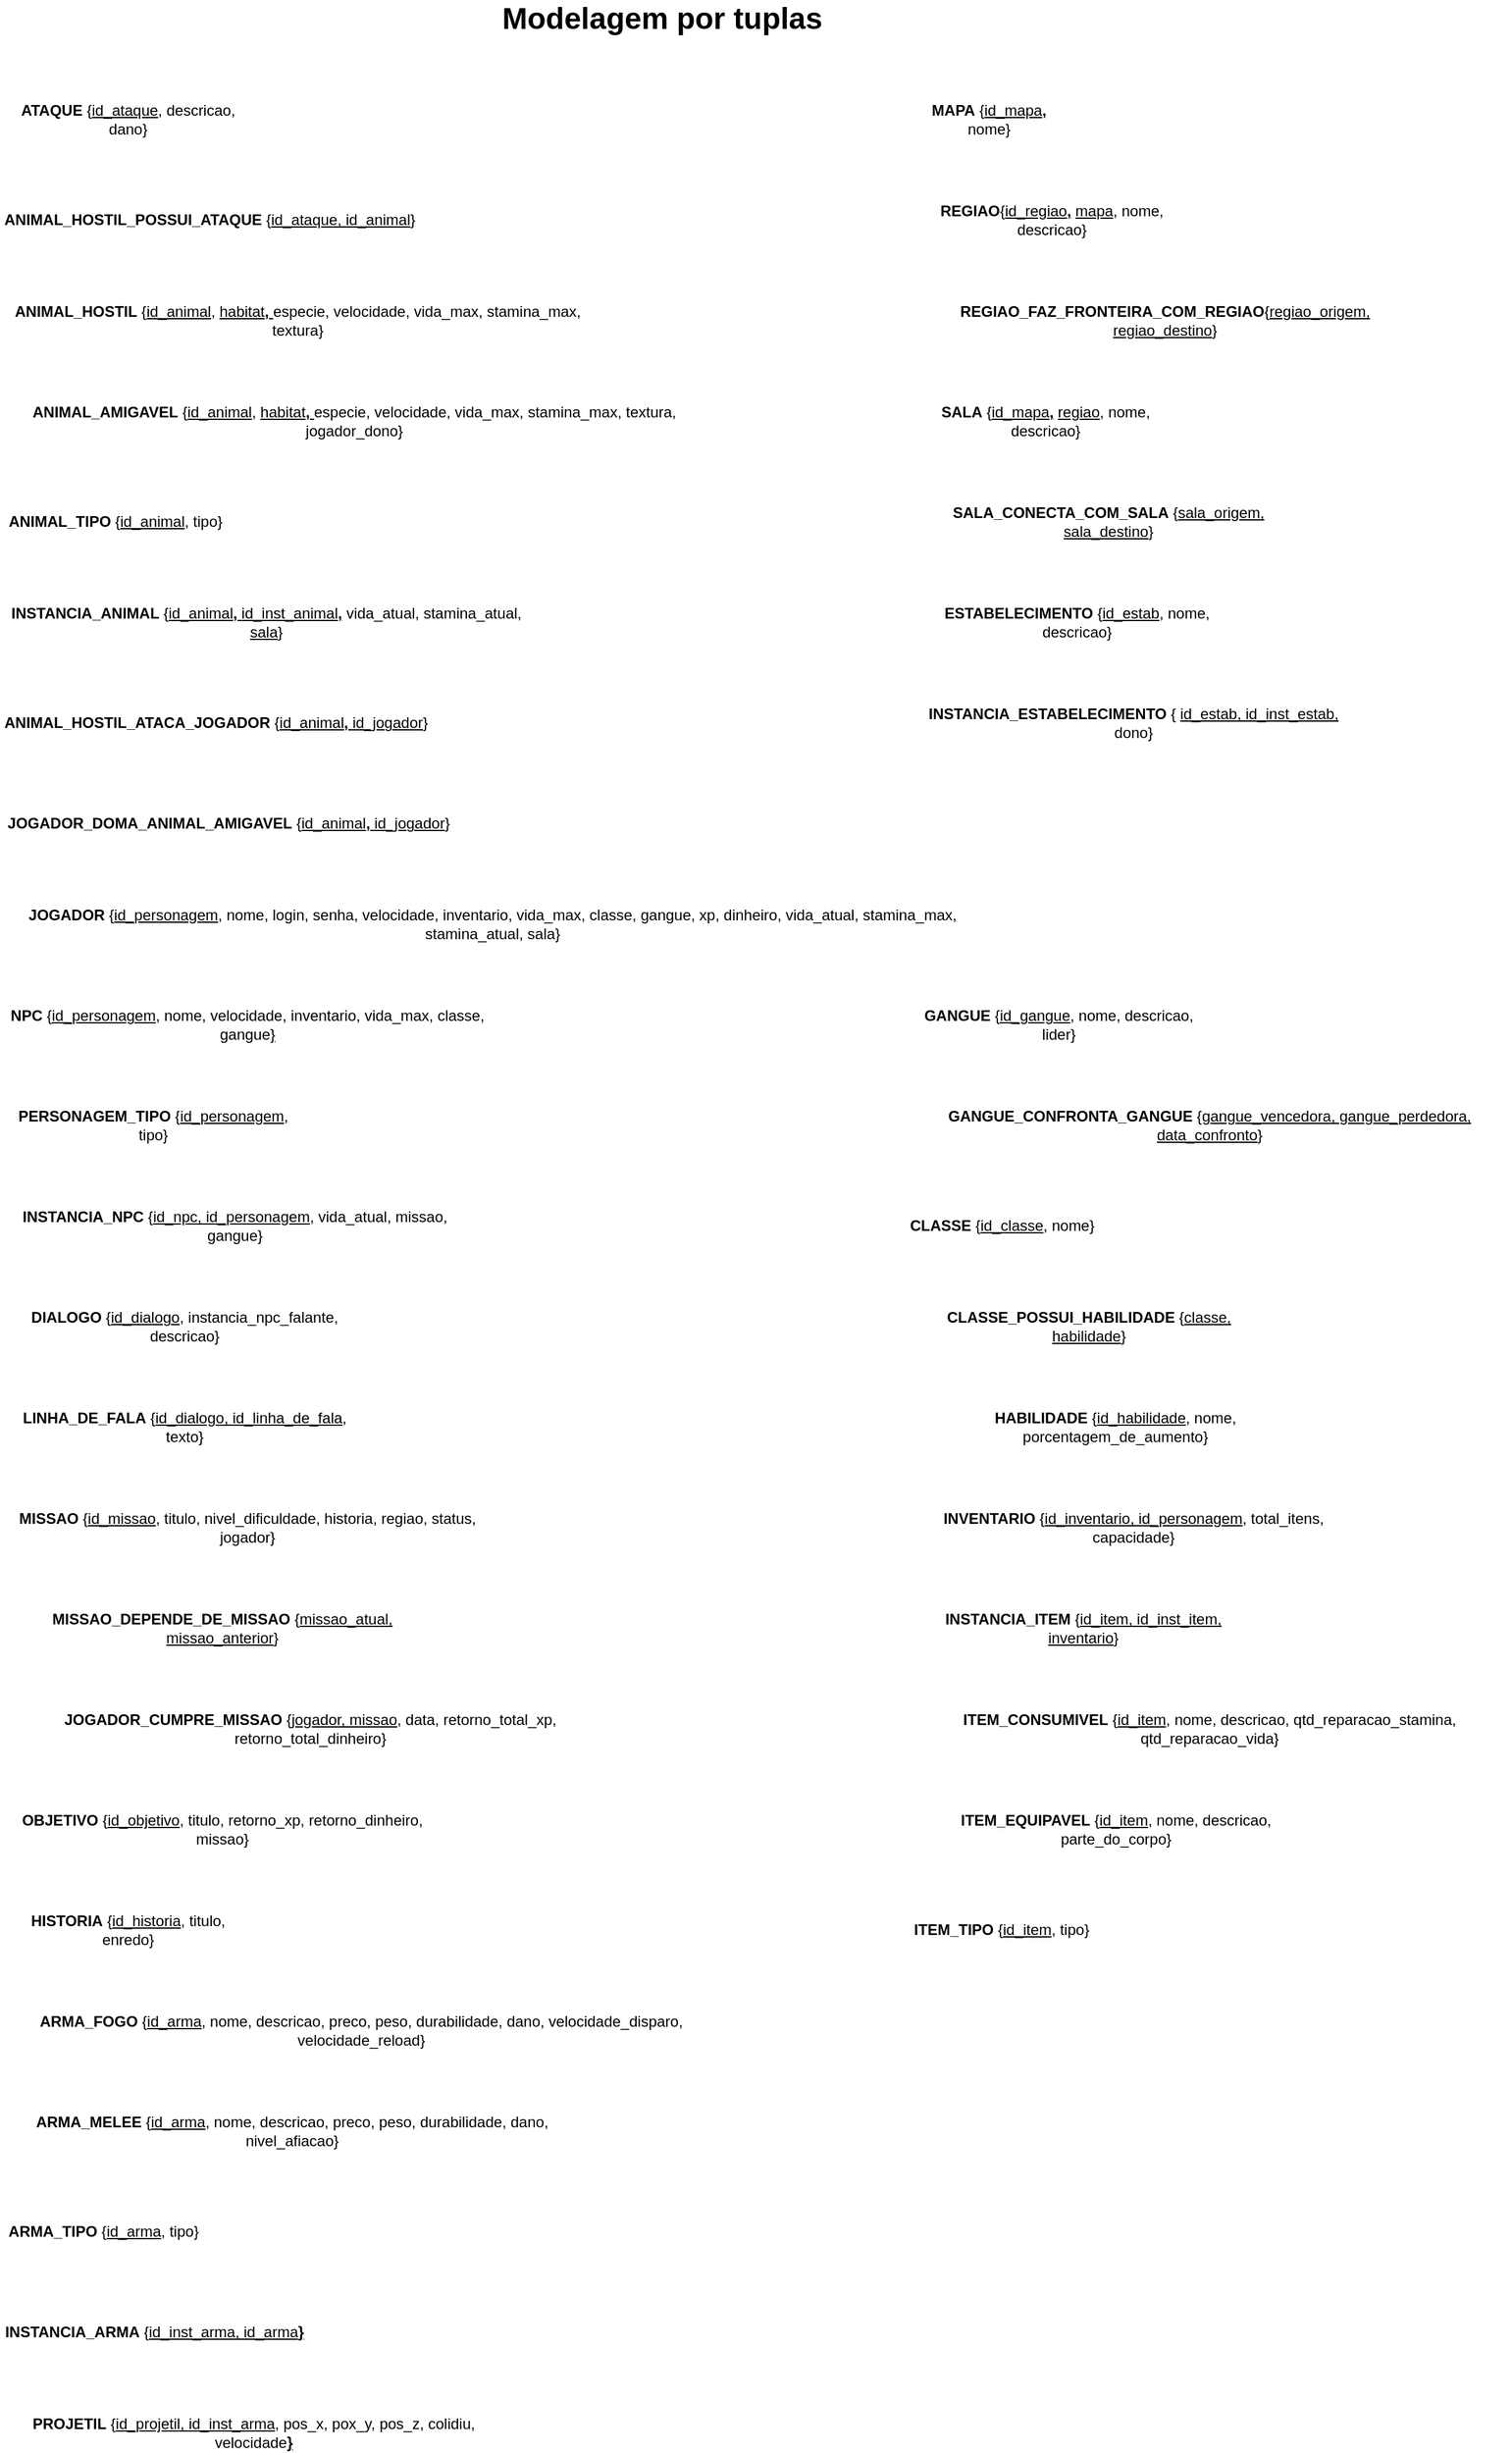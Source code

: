<mxfile version="24.6.4" type="github">
  <diagram name="Página-1" id="fXSYrHH0r40WF7RT9Ph7">
    <mxGraphModel dx="1698" dy="3215" grid="1" gridSize="10" guides="1" tooltips="1" connect="1" arrows="1" fold="1" page="0" pageScale="1" pageWidth="827" pageHeight="1169" math="0" shadow="0">
      <root>
        <mxCell id="0" />
        <mxCell id="1" parent="0" />
        <mxCell id="FPdHVrewZq1G3l7FEMrT-16" value="&lt;font style=&quot;font-size: 24px;&quot;&gt;&lt;b&gt;Modelagem por tuplas&lt;/b&gt;&lt;/font&gt;" style="text;html=1;align=center;verticalAlign=middle;whiteSpace=wrap;rounded=0;" parent="1" vertex="1">
          <mxGeometry x="900" y="-2030" width="290" height="30" as="geometry" />
        </mxCell>
        <mxCell id="pfpjBua40EjQSp1BOsVJ-1" value="&lt;b&gt;ANIMAL_HOSTIL&amp;nbsp;&lt;/b&gt;{&lt;u&gt;id_animal&lt;/u&gt;, &lt;u&gt;habitat&lt;/u&gt;&lt;b&gt;&lt;u&gt;,&amp;nbsp;&lt;/u&gt;&lt;/b&gt;especie, velocidade, vida_max, stamina_max, textura}" style="text;html=1;align=center;verticalAlign=middle;whiteSpace=wrap;rounded=0;" parent="1" vertex="1">
          <mxGeometry x="520" y="-1790" width="470" height="30" as="geometry" />
        </mxCell>
        <mxCell id="pfpjBua40EjQSp1BOsVJ-2" value="&lt;b&gt;ANIMAL_AMIGAVEL&amp;nbsp;&lt;/b&gt;{&lt;u&gt;id_animal&lt;/u&gt;, &lt;u&gt;habitat&lt;/u&gt;&lt;u style=&quot;font-weight: bold;&quot;&gt;,&amp;nbsp;&lt;/u&gt;especie,&amp;nbsp;velocidade, vida_max, stamina_max, textura, jogador_dono}" style="text;html=1;align=center;verticalAlign=middle;whiteSpace=wrap;rounded=0;" parent="1" vertex="1">
          <mxGeometry x="520" y="-1710" width="560" height="30" as="geometry" />
        </mxCell>
        <mxCell id="pfpjBua40EjQSp1BOsVJ-3" value="&lt;b&gt;ATAQUE&lt;/b&gt;&amp;nbsp;{&lt;u&gt;id_ataque&lt;/u&gt;, descricao, dano}" style="text;align=center;verticalAlign=middle;whiteSpace=wrap;rounded=0;html=1;" parent="1" vertex="1">
          <mxGeometry x="520" y="-1950" width="200" height="30" as="geometry" />
        </mxCell>
        <mxCell id="pfpjBua40EjQSp1BOsVJ-4" value="&lt;b&gt;ANIMAL_HOSTIL_POSSUI_ATAQUE&lt;/b&gt;&amp;nbsp;{&lt;u&gt;id_ataque, id_animal&lt;/u&gt;}" style="text;align=center;verticalAlign=middle;whiteSpace=wrap;rounded=0;html=1;" parent="1" vertex="1">
          <mxGeometry x="520" y="-1870" width="330" height="30" as="geometry" />
        </mxCell>
        <mxCell id="pfpjBua40EjQSp1BOsVJ-9" value="&lt;b&gt;INSTANCIA_ANIMAL&lt;/b&gt;&amp;nbsp;{&lt;u&gt;id_animal&lt;/u&gt;&lt;u style=&quot;font-weight: bold;&quot;&gt;, &lt;/u&gt;&lt;u&gt;id_inst_animal&lt;/u&gt;&lt;u style=&quot;font-weight: bold;&quot;&gt;,&lt;/u&gt; vida_atual, stamina_atual, &lt;u&gt;sala&lt;/u&gt;}" style="text;align=center;verticalAlign=middle;whiteSpace=wrap;rounded=0;html=1;" parent="1" vertex="1">
          <mxGeometry x="520" y="-1550" width="420" height="30" as="geometry" />
        </mxCell>
        <mxCell id="pfpjBua40EjQSp1BOsVJ-10" value="&lt;b&gt;ANIMAL_TIPO&amp;nbsp;&lt;/b&gt;{&lt;u&gt;id_animal&lt;/u&gt;, tipo}" style="text;html=1;align=center;verticalAlign=middle;whiteSpace=wrap;rounded=0;" parent="1" vertex="1">
          <mxGeometry x="520" y="-1630" width="180" height="30" as="geometry" />
        </mxCell>
        <mxCell id="pfpjBua40EjQSp1BOsVJ-12" value="&lt;b&gt;ANIMAL_HOSTIL_ATACA_JOGADOR&lt;/b&gt;&amp;nbsp;{&lt;u&gt;id_animal&lt;/u&gt;&lt;u style=&quot;font-weight: bold;&quot;&gt;, &lt;/u&gt;&lt;u&gt;id_jogador&lt;/u&gt;}" style="text;align=center;verticalAlign=middle;whiteSpace=wrap;rounded=0;html=1;" parent="1" vertex="1">
          <mxGeometry x="520" y="-1470" width="340" height="30" as="geometry" />
        </mxCell>
        <mxCell id="pfpjBua40EjQSp1BOsVJ-13" value="&lt;b&gt;JOGADOR_DOMA_ANIMAL_AMIGAVEL&lt;/b&gt;&amp;nbsp;{&lt;u&gt;id_animal&lt;/u&gt;&lt;u style=&quot;font-weight: bold;&quot;&gt;, &lt;/u&gt;&lt;u&gt;id_jogador&lt;/u&gt;}" style="text;align=center;verticalAlign=middle;whiteSpace=wrap;rounded=0;html=1;" parent="1" vertex="1">
          <mxGeometry x="520" y="-1390" width="360" height="30" as="geometry" />
        </mxCell>
        <mxCell id="pfpjBua40EjQSp1BOsVJ-14" value="&lt;b&gt;REGIAO&lt;/b&gt;{&lt;u&gt;id_regiao&lt;/u&gt;&lt;u style=&quot;font-weight: bold;&quot;&gt;,&lt;/u&gt;&lt;span style=&quot;font-weight: bold;&quot;&gt;&amp;nbsp;&lt;/span&gt;&lt;u&gt;mapa&lt;/u&gt;, nome, descricao}" style="text;align=center;verticalAlign=middle;whiteSpace=wrap;rounded=0;html=1;" parent="1" vertex="1">
          <mxGeometry x="1240" y="-1870" width="230" height="30" as="geometry" />
        </mxCell>
        <mxCell id="pfpjBua40EjQSp1BOsVJ-15" value="&lt;b&gt;MAPA&amp;nbsp;&lt;/b&gt;{&lt;u style=&quot;&quot;&gt;id_mapa&lt;b&gt;,&lt;/b&gt;&lt;/u&gt; nome}" style="text;align=center;verticalAlign=middle;whiteSpace=wrap;rounded=0;html=1;" parent="1" vertex="1">
          <mxGeometry x="1240" y="-1950" width="130" height="30" as="geometry" />
        </mxCell>
        <mxCell id="pfpjBua40EjQSp1BOsVJ-16" value="&lt;b&gt;SALA&amp;nbsp;&lt;/b&gt;{&lt;u style=&quot;&quot;&gt;id_mapa&lt;b&gt;,&lt;/b&gt;&lt;/u&gt;&amp;nbsp;&lt;u&gt;regiao&lt;/u&gt;, nome, descricao}" style="text;align=center;verticalAlign=middle;whiteSpace=wrap;rounded=0;html=1;" parent="1" vertex="1">
          <mxGeometry x="1240" y="-1710" width="220" height="30" as="geometry" />
        </mxCell>
        <mxCell id="pfpjBua40EjQSp1BOsVJ-17" value="&lt;b&gt;REGIAO_FAZ_FRONTEIRA_COM_REGIAO&lt;/b&gt;{&lt;u&gt;regiao_origem, regiao_destino&lt;/u&gt;}" style="text;align=center;verticalAlign=middle;whiteSpace=wrap;rounded=0;html=1;" parent="1" vertex="1">
          <mxGeometry x="1240" y="-1790" width="410" height="30" as="geometry" />
        </mxCell>
        <mxCell id="pfpjBua40EjQSp1BOsVJ-18" value="&lt;b&gt;SALA_CONECTA_COM_SALA&amp;nbsp;&lt;/b&gt;{&lt;u&gt;sala_origem, sala_destino&lt;/u&gt;}" style="text;align=center;verticalAlign=middle;whiteSpace=wrap;rounded=0;html=1;" parent="1" vertex="1">
          <mxGeometry x="1240" y="-1630" width="320" height="30" as="geometry" />
        </mxCell>
        <mxCell id="pfpjBua40EjQSp1BOsVJ-19" value="&lt;b&gt;INSTANCIA_ESTABELECIMENTO&lt;/b&gt;&amp;nbsp;{ &lt;u&gt;id_estab, id_inst_estab,&lt;/u&gt; dono}" style="text;align=center;verticalAlign=middle;whiteSpace=wrap;rounded=0;html=1;" parent="1" vertex="1">
          <mxGeometry x="1240" y="-1470" width="360" height="30" as="geometry" />
        </mxCell>
        <mxCell id="pfpjBua40EjQSp1BOsVJ-20" value="&lt;b&gt;ESTABELECIMENTO&lt;/b&gt;&amp;nbsp;{&lt;u&gt;id_estab&lt;/u&gt;, nome, descricao}" style="text;align=center;verticalAlign=middle;whiteSpace=wrap;rounded=0;html=1;" parent="1" vertex="1">
          <mxGeometry x="1240" y="-1550" width="270" height="30" as="geometry" />
        </mxCell>
        <mxCell id="pfpjBua40EjQSp1BOsVJ-23" value="&lt;b&gt;INSTANCIA_NPC&lt;/b&gt; {&lt;u&gt;id_npc, id_personagem&lt;/u&gt;, vida_atual, missao, gangue}" style="text;align=center;verticalAlign=middle;whiteSpace=wrap;rounded=0;html=1;" parent="1" vertex="1">
          <mxGeometry x="520" y="-1070" width="370" height="30" as="geometry" />
        </mxCell>
        <mxCell id="pfpjBua40EjQSp1BOsVJ-24" value="&lt;div style=&quot;text-align: center;&quot;&gt;&lt;span style=&quot;background-color: initial; text-align: start;&quot;&gt;&lt;b&gt;JOGADOR&lt;/b&gt;&lt;/span&gt;&lt;span style=&quot;background-color: initial; text-wrap: nowrap; color: rgba(0, 0, 0, 0); font-family: monospace; font-size: 0px; text-align: start;&quot;&gt;%3CmxGraphModel%3E%3Croot%3E%3CmxCell%20id%3D%220%22%2F%3E%3CmxCell%20id%3D%221%22%20parent%3D%220%22%2F%3E%3CmxCell%20id%3D%222%22%20value%3D%22%26lt%3Bb%26gt%3BLINHAS_FALA%26lt%3B%2Fb%26gt%3B%26amp%3Bnbsp%3B%7Bid_dialogo(PK)%2C%20id_linha_de_fala(PK)%2C%20texto_fala%7D%22%20style%3D%22text%3Balign%3Dcenter%3BverticalAlign%3Dmiddle%3BwhiteSpace%3Dwrap%3Brounded%3D0%3Bhtml%3D1%3B%22%20vertex%3D%221%22%20parent%3D%221%22%3E%3CmxGeometry%20x%3D%22-282%22%20y%3D%22-1280%22%20width%3D%22352%22%20height%3D%2230%22%20as%3D%22geometry%22%2F%3E%3C%2FmxCell%3E%3C%2Froot%3E%3C%2FmxGraphMo&lt;/span&gt;&lt;span style=&quot;background-color: initial;&quot;&gt;&amp;nbsp;{&lt;u&gt;id_personagem&lt;/u&gt;, nome, login, senha, velocidade, inventario, vida_max, classe, gangue, xp, dinheiro, vida_atual, stamina_max, stamina_atual, sala}&lt;/span&gt;&lt;/div&gt;" style="text;align=center;verticalAlign=middle;whiteSpace=wrap;rounded=0;html=1;" parent="1" vertex="1">
          <mxGeometry x="520" y="-1310" width="780" height="30" as="geometry" />
        </mxCell>
        <mxCell id="pfpjBua40EjQSp1BOsVJ-25" value="&lt;div style=&quot;text-align: center;&quot;&gt;&lt;span style=&quot;background-color: initial; text-align: start;&quot;&gt;&lt;b&gt;NPC&lt;/b&gt;&lt;/span&gt;&lt;span style=&quot;background-color: initial; text-wrap: nowrap; color: rgba(0, 0, 0, 0); font-family: monospace; font-size: 0px; text-align: start;&quot;&gt;%3CmxGraphModel%3E%3Croot%3E%3CmxCell%20id%3D%220%22%2F%3E%3CmxCell%20id%3D%221%22%20parent%3D%220%22%2F%3E%3CmxCell%20id%3D%222%22%20value%3D%22%26lt%3Bb%26gt%3BLINHAS_FALA%26lt%3B%2Fb%26gt%3B%26amp%3Bnbsp%3B%7Bid_dialogo(PK)%2C%20id_linha_de_fala(PK)%2C%20texto_fala%7D%22%20style%3D%22text%3Balign%3Dcenter%3BverticalAlign%3Dmiddle%3BwhiteSpace%3Dwrap%3Brounded%3D0%3Bhtml%3D1%3B%22%20vertex%3D%221%22%20parent%3D%221%22%3E%3CmxGeometry%20x%3D%22-282%22%20y%3D%22-1280%22%20width%3D%22352%22%20height%3D%2230%22%20as%3D%22geometry%22%2F%3E%3C%2FmxCell%3E%3C%2Froot%3E%3C%2FmxGraphMo&lt;/span&gt;&lt;span style=&quot;background-color: initial;&quot;&gt;&amp;nbsp;{&lt;u&gt;id_personagem&lt;/u&gt;, nome, velocidade, inventario, vida_max, classe, gangue&lt;u&gt;}&lt;/u&gt;&lt;/span&gt;&lt;/div&gt;" style="text;align=center;verticalAlign=middle;whiteSpace=wrap;rounded=0;html=1;" parent="1" vertex="1">
          <mxGeometry x="520" y="-1230" width="390" height="30" as="geometry" />
        </mxCell>
        <mxCell id="8w56cwOerDfgHP29hOcv-1" value="&lt;div style=&quot;text-align: center;&quot;&gt;&lt;span style=&quot;background-color: initial; text-align: start;&quot;&gt;&lt;b&gt;PERSONAGEM_TIPO&lt;/b&gt;&lt;/span&gt;&lt;span style=&quot;background-color: initial; text-wrap: nowrap; color: rgba(0, 0, 0, 0); font-family: monospace; font-size: 0px; text-align: start;&quot;&gt;%3CmxGraphModel%3E%3Croot%3E%3CmxCell%20id%3D%220%22%2F%3E%3CmxCell%20id%3D%221%22%20parent%3D%220%22%2F%3E%3CmxCell%20id%3D%222%22%20value%3D%22%26lt%3Bb%26gt%3BLINHAS_FALA%26lt%3B%2Fb%26gt%3B%26amp%3Bnbsp%3B%7Bid_dialogo(PK)%2C%20id_linha_de_fala(PK)%2C%20texto_fala%7D%22%20style%3D%22text%3Balign%3Dcenter%3BverticalAlign%3Dmiddle%3BwhiteSpace%3Dwrap%3Brounded%3D0%3Bhtml%3D1%3B%22%20vertex%3D%221%22%20parent%3D%221%22%3E%3CmxGeometry%20x%3D%22-282%22%20y%3D%22-1280%22%20width%3D%22352%22%20height%3D%2230%22%20as%3D%22geometry%22%2F%3E%3C%2FmxCell%3E%3C%2Froot%3E%3C%2FmxGraphMo&lt;/span&gt;&lt;span style=&quot;background-color: initial;&quot;&gt;&amp;nbsp;{&lt;u&gt;id_personagem&lt;/u&gt;, tipo}&lt;/span&gt;&lt;/div&gt;" style="text;align=center;verticalAlign=middle;whiteSpace=wrap;rounded=0;html=1;" parent="1" vertex="1">
          <mxGeometry x="520" y="-1150" width="240" height="30" as="geometry" />
        </mxCell>
        <mxCell id="8w56cwOerDfgHP29hOcv-2" value="&lt;b&gt;DIALOGO&lt;/b&gt;&amp;nbsp;{&lt;u&gt;id_dialogo&lt;/u&gt;, instancia_npc_falante, descricao}" style="text;align=center;verticalAlign=middle;whiteSpace=wrap;rounded=0;html=1;" parent="1" vertex="1">
          <mxGeometry x="520" y="-990" width="290" height="30" as="geometry" />
        </mxCell>
        <mxCell id="8w56cwOerDfgHP29hOcv-3" value="&lt;b&gt;LINHA_DE_FALA&lt;/b&gt;&amp;nbsp;{&lt;u&gt;id_dialogo, id_linha_de_fala&lt;/u&gt;, texto}" style="text;align=center;verticalAlign=middle;whiteSpace=wrap;rounded=0;html=1;" parent="1" vertex="1">
          <mxGeometry x="520" y="-910" width="290" height="30" as="geometry" />
        </mxCell>
        <mxCell id="8w56cwOerDfgHP29hOcv-4" value="&lt;b&gt;MISSAO&lt;/b&gt;&lt;span style=&quot;color: rgba(0, 0, 0, 0); font-family: monospace; font-size: 0px; text-align: start; text-wrap: nowrap;&quot;&gt;%3CmxGraphModel%3E%3Croot%3E%3CmxCell%20id%3D%220%22%2F%3E%3CmxCell%20id%3D%221%22%20parent%3D%220%22%2F%3E%3CmxCell%20id%3D%222%22%20value%3D%22%26lt%3Bb%26gt%3BLINHAS_FALA%26lt%3B%2Fb%26gt%3B%26amp%3Bnbsp%3B%7Bid_dialogo(PK)%2C%20id_linha_de_fala(PK)%2C%20texto_fala%7D%22%20style%3D%22text%3Balign%3Dcenter%3BverticalAlign%3Dmiddle%3BwhiteSpace%3Dwrap%3Brounded%3D0%3Bhtml%3D1%3B%22%20vertex%3D%221%22%20parent%3D%221%22%3E%3CmxGeometry%20x%3D%22-282%22%20y%3D%22-1280%22%20width%3D%22352%22%20height%3D%2230%22%20as%3D%22geometry%22%2F%3E%3C%2FmxCell%3E%3C%2Froot%3E%3C%2FmxGraphMo&lt;/span&gt;&amp;nbsp;{&lt;u&gt;id_missao&lt;/u&gt;, titulo, nivel_dificuldade, historia, regiao, status, jogador}" style="text;align=center;verticalAlign=middle;whiteSpace=wrap;rounded=0;html=1;" parent="1" vertex="1">
          <mxGeometry x="520" y="-830" width="390" height="30" as="geometry" />
        </mxCell>
        <mxCell id="8w56cwOerDfgHP29hOcv-5" value="&lt;div style=&quot;text-align: center;&quot;&gt;&lt;span style=&quot;background-color: initial; text-align: start;&quot;&gt;&lt;b&gt;HISTORIA&lt;/b&gt;&lt;/span&gt;&lt;span style=&quot;background-color: initial; text-wrap: nowrap; color: rgba(0, 0, 0, 0); font-family: monospace; font-size: 0px; text-align: start;&quot;&gt;%3CmxGraphModel%3E%3Croot%3E%3CmxCell%20id%3D%220%22%2F%3E%3CmxCell%20id%3D%221%22%20parent%3D%220%22%2F%3E%3CmxCell%20id%3D%222%22%20value%3D%22%26lt%3Bb%26gt%3BLINHAS_FALA%26lt%3B%2Fb%26gt%3B%26amp%3Bnbsp%3B%7Bid_dialogo(PK)%2C%20id_linha_de_fala(PK)%2C%20texto_fala%7D%22%20style%3D%22text%3Balign%3Dcenter%3BverticalAlign%3Dmiddle%3BwhiteSpace%3Dwrap%3Brounded%3D0%3Bhtml%3D1%3B%22%20vertex%3D%221%22%20parent%3D%221%22%3E%3CmxGeometry%20x%3D%22-282%22%20y%3D%22-1280%22%20width%3D%22352%22%20height%3D%2230%22%20as%3D%22geometry%22%2F%3E%3C%2FmxCell%3E%3C%2Froot%3E%3C%2FmxGraphMo&lt;/span&gt;&lt;span style=&quot;background-color: initial;&quot;&gt;&amp;nbsp;{&lt;u&gt;id_historia&lt;/u&gt;, titulo, enredo}&lt;/span&gt;&lt;/div&gt;" style="text;align=center;verticalAlign=middle;whiteSpace=wrap;rounded=0;html=1;" parent="1" vertex="1">
          <mxGeometry x="520" y="-510" width="200" height="30" as="geometry" />
        </mxCell>
        <mxCell id="8w56cwOerDfgHP29hOcv-6" value="&lt;div style=&quot;text-align: center;&quot;&gt;&lt;span style=&quot;background-color: initial; text-align: start;&quot;&gt;&lt;b&gt;OBJETIVO&lt;/b&gt;&lt;/span&gt;&lt;span style=&quot;background-color: initial; text-wrap: nowrap; color: rgba(0, 0, 0, 0); font-family: monospace; font-size: 0px; text-align: start;&quot;&gt;%3CmxGraphModel%3E%3Croot%3E%3CmxCell%20id%3D%220%22%2F%3E%3CmxCell%20id%3D%221%22%20parent%3D%220%22%2F%3E%3CmxCell%20id%3D%222%22%20value%3D%22%26lt%3Bb%26gt%3BLINHAS_FALA%26lt%3B%2Fb%26gt%3B%26amp%3Bnbsp%3B%7Bid_dialogo(PK)%2C%20id_linha_de_fala(PK)%2C%20texto_fala%7D%22%20style%3D%22text%3Balign%3Dcenter%3BverticalAlign%3Dmiddle%3BwhiteSpace%3Dwrap%3Brounded%3D0%3Bhtml%3D1%3B%22%20vertex%3D%221%22%20parent%3D%221%22%3E%3CmxGeometry%20x%3D%22-282%22%20y%3D%22-1280%22%20width%3D%22352%22%20height%3D%2230%22%20as%3D%22geometry%22%2F%3E%3C%2FmxCell%3E%3C%2Froot%3E%3C%2FmxGraphMo&lt;/span&gt;&lt;span style=&quot;background-color: initial;&quot;&gt;&amp;nbsp;{&lt;u&gt;id_objetivo&lt;/u&gt;, titulo,&amp;nbsp;retorno_xp, retorno_dinheiro, missao}&lt;/span&gt;&lt;/div&gt;" style="text;align=center;verticalAlign=middle;whiteSpace=wrap;rounded=0;html=1;" parent="1" vertex="1">
          <mxGeometry x="520" y="-590" width="350" height="30" as="geometry" />
        </mxCell>
        <mxCell id="8w56cwOerDfgHP29hOcv-7" value="&lt;b&gt;MISSAO_DEPENDE_DE_MISSAO&lt;/b&gt;&lt;span style=&quot;color: rgba(0, 0, 0, 0); font-family: monospace; font-size: 0px; text-align: start; text-wrap: nowrap;&quot;&gt;%3CmxGraphModel%3E%3Croot%3E%3CmxCell%20id%3D%220%22%2F%3E%3CmxCell%20id%3D%221%22%20parent%3D%220%22%2F%3E%3CmxCell%20id%3D%222%22%20value%3D%22%26lt%3Bb%26gt%3BLINHAS_FALA%26lt%3B%2Fb%26gt%3B%26amp%3Bnbsp%3B%7Bid_dialogo(PK)%2C%20id_linha_de_fala(PK)%2C%20texto_fala%7D%22%20style%3D%22text%3Balign%3Dcenter%3BverticalAlign%3Dmiddle%3BwhiteSpace%3Dwrap%3Brounded%3D0%3Bhtml%3D1%3B%22%20vertex%3D%221%22%20parent%3D%221%22%3E%3CmxGeometry%20x%3D%22-282%22%20y%3D%22-1280%22%20width%3D%22352%22%20height%3D%2230%22%20as%3D%22geometry%22%2F%3E%3C%2FmxCell%3E%3C%2Froot%3E%3C%2FmxGraphMo&lt;/span&gt;&amp;nbsp;{&lt;u&gt;missao_atual, missao_anterior&lt;/u&gt;}" style="text;align=center;verticalAlign=middle;whiteSpace=wrap;rounded=0;html=1;" parent="1" vertex="1">
          <mxGeometry x="520" y="-750" width="350" height="30" as="geometry" />
        </mxCell>
        <mxCell id="xpjfr03tc90BIfNNLr1k-1" value="&lt;b&gt;JOGADOR_CUMPRE_MISSAO&lt;/b&gt;&lt;span style=&quot;color: rgba(0, 0, 0, 0); font-family: monospace; font-size: 0px; text-align: start; text-wrap: nowrap;&quot;&gt;%3CmxGraphModel%3E%3Croot%3E%3CmxCell%20id%3D%220%22%2F%3E%3CmxCell%20id%3D%221%22%20parent%3D%220%22%2F%3E%3CmxCell%20id%3D%222%22%20value%3D%22%26lt%3Bb%26gt%3BLINHAS_FALA%26lt%3B%2Fb%26gt%3B%26amp%3Bnbsp%3B%7Bid_dialogo(PK)%2C%20id_linha_de_fala(PK)%2C%20texto_fala%7D%22%20style%3D%22text%3Balign%3Dcenter%3BverticalAlign%3Dmiddle%3BwhiteSpace%3Dwrap%3Brounded%3D0%3Bhtml%3D1%3B%22%20vertex%3D%221%22%20parent%3D%221%22%3E%3CmxGeometry%20x%3D%22-282%22%20y%3D%22-1280%22%20width%3D%22352%22%20height%3D%2230%22%20as%3D%22geometry%22%2F%3E%3C%2FmxCell%3E%3C%2Froot%3E%3C%2FmxGraphMo&lt;/span&gt;&amp;nbsp;{&lt;u&gt;jogador,&amp;nbsp;missao&lt;/u&gt;, data, retorno_total_xp, retorno_total_dinheiro}" style="text;align=center;verticalAlign=middle;whiteSpace=wrap;rounded=0;html=1;" parent="1" vertex="1">
          <mxGeometry x="520" y="-670" width="490" height="30" as="geometry" />
        </mxCell>
        <mxCell id="xpjfr03tc90BIfNNLr1k-2" value="&lt;div style=&quot;text-align: center;&quot;&gt;&lt;span style=&quot;background-color: initial; text-align: start;&quot;&gt;&lt;b&gt;GANGUE&lt;/b&gt;&lt;/span&gt;&lt;span style=&quot;background-color: initial; text-wrap: nowrap; color: rgba(0, 0, 0, 0); font-family: monospace; font-size: 0px; text-align: start;&quot;&gt;%3CmxGraphModel%3E%3Croot%3E%3CmxCell%20id%3D%220%22%2F%3E%3CmxCell%20id%3D%221%22%20parent%3D%220%22%2F%3E%3CmxCell%20id%3D%222%22%20value%3D%22%26lt%3Bb%26gt%3BLINHAS_FALA%26lt%3B%2Fb%26gt%3B%26amp%3Bnbsp%3B%7Bid_dialogo(PK)%2C%20id_linha_de_fala(PK)%2C%20texto_fala%7D%22%20style%3D%22text%3Balign%3Dcenter%3BverticalAlign%3Dmiddle%3BwhiteSpace%3Dwrap%3Brounded%3D0%3Bhtml%3D1%3B%22%20vertex%3D%221%22%20parent%3D%221%22%3E%3CmxGeometry%20x%3D%22-282%22%20y%3D%22-1280%22%20width%3D%22352%22%20height%3D%2230%22%20as%3D%22geometry%22%2F%3E%3C%2FmxCell%3E%3C%2Froot%3E%3C%2FmxGraphMo&lt;/span&gt;&lt;span style=&quot;background-color: initial;&quot;&gt;&amp;nbsp;{&lt;u&gt;id_gangue&lt;/u&gt;, nome, descricao, lider}&lt;/span&gt;&lt;/div&gt;" style="text;align=center;verticalAlign=middle;whiteSpace=wrap;rounded=0;html=1;" parent="1" vertex="1">
          <mxGeometry x="1241" y="-1230" width="239" height="30" as="geometry" />
        </mxCell>
        <mxCell id="xpjfr03tc90BIfNNLr1k-3" value="&lt;b&gt;CLASSE&lt;/b&gt; {&lt;u&gt;id_classe&lt;/u&gt;, nome}" style="text;align=center;verticalAlign=middle;whiteSpace=wrap;rounded=0;html=1;" parent="1" vertex="1">
          <mxGeometry x="1241" y="-1070" width="149" height="30" as="geometry" />
        </mxCell>
        <mxCell id="xpjfr03tc90BIfNNLr1k-4" value="&lt;b&gt;HABILIDADE&lt;/b&gt;&amp;nbsp;{&lt;u&gt;id_habilidade&lt;/u&gt;, nome, porcentagem_de_aumento}" style="text;align=center;verticalAlign=middle;whiteSpace=wrap;rounded=0;html=1;" parent="1" vertex="1">
          <mxGeometry x="1241" y="-910" width="329" height="30" as="geometry" />
        </mxCell>
        <mxCell id="xpjfr03tc90BIfNNLr1k-5" value="&lt;b&gt;CLASSE_POSSUI_HABILIDADE&lt;/b&gt;&amp;nbsp;{&lt;u&gt;classe, habilidade&lt;/u&gt;}" style="text;align=center;verticalAlign=middle;whiteSpace=wrap;rounded=0;html=1;" parent="1" vertex="1">
          <mxGeometry x="1240" y="-990" width="289" height="30" as="geometry" />
        </mxCell>
        <mxCell id="xpjfr03tc90BIfNNLr1k-6" value="&lt;div style=&quot;text-align: center;&quot;&gt;&lt;span style=&quot;background-color: initial; text-align: start;&quot;&gt;&lt;b&gt;GANGUE_CONFRONTA_GANGUE&lt;/b&gt;&lt;/span&gt;&lt;span style=&quot;background-color: initial; text-wrap: nowrap; color: rgba(0, 0, 0, 0); font-family: monospace; font-size: 0px; text-align: start;&quot;&gt;%3CmxGraphModel%3E%3Croot%3E%3CmxCell%20id%3D%220%22%2F%3E%3CmxCell%20id%3D%221%22%20parent%3D%220%22%2F%3E%3CmxCell%20id%3D%222%22%20value%3D%22%26lt%3Bb%26gt%3BLINHAS_FALA%26lt%3B%2Fb%26gt%3B%26amp%3Bnbsp%3B%7Bid_dialogo(PK)%2C%20id_linha_de_fala(PK)%2C%20texto_fala%7D%22%20style%3D%22text%3Balign%3Dcenter%3BverticalAlign%3Dmiddle%3BwhiteSpace%3Dwrap%3Brounded%3D0%3Bhtml%3D1%3B%22%20vertex%3D%221%22%20parent%3D%221%22%3E%3CmxGeometry%20x%3D%22-282%22%20y%3D%22-1280%22%20width%3D%22352%22%20height%3D%2230%22%20as%3D%22geometry%22%2F%3E%3C%2FmxCell%3E%3C%2Froot%3E%3C%2FmxGraphMo&lt;/span&gt;&lt;span style=&quot;background-color: initial;&quot;&gt;&amp;nbsp;{&lt;u&gt;gangue_vencedora, gangue_perdedora, data_confronto&lt;/u&gt;}&lt;/span&gt;&lt;/div&gt;" style="text;align=center;verticalAlign=middle;whiteSpace=wrap;rounded=0;html=1;" parent="1" vertex="1">
          <mxGeometry x="1241" y="-1150" width="479" height="30" as="geometry" />
        </mxCell>
        <mxCell id="ACeICVUY1d-nnHOsqDFH-2" value="&lt;div style=&quot;text-align: center;&quot;&gt;&lt;span style=&quot;background-color: initial; text-align: start;&quot;&gt;&lt;b&gt;INSTANCIA_ITEM&lt;/b&gt;&lt;/span&gt;&lt;span style=&quot;background-color: initial; text-wrap: nowrap; color: rgba(0, 0, 0, 0); font-family: monospace; font-size: 0px; text-align: start;&quot;&gt;%3CmxGraphModel%3E%3Croot%3E%3CmxCell%20id%3D%220%22%2F%3E%3CmxCell%20id%3D%221%22%20parent%3D%220%22%2F%3E%3CmxCell%20id%3D%222%22%20value%3D%22%26lt%3Bb%26gt%3BLINHAS_FALA%26lt%3B%2Fb%26gt%3B%26amp%3Bnbsp%3B%7Bid_dialogo(PK)%2C%20id_linha_de_fala(PK)%2C%20texto_fala%7D%22%20style%3D%22text%3Balign%3Dcenter%3BverticalAlign%3Dmiddle%3BwhiteSpace%3Dwrap%3Brounded%3D0%3Bhtml%3D1%3B%22%20vertex%3D%221%22%20parent%3D%221%22%3E%3CmxGeometry%20x%3D%22-282%22%20y%3D%22-1280%22%20width%3D%22352%22%20height%3D%2230%22%20as%3D%22geometry%22%2F%3E%3C%2FmxCell%3E%3C%2Froot%3E%3C%2FmxGraphMo&lt;/span&gt;&lt;span style=&quot;background-color: initial;&quot;&gt;&amp;nbsp;{&lt;u&gt;id_item, id_inst_item, inventario&lt;/u&gt;}&lt;/span&gt;&lt;/div&gt;" style="text;align=center;verticalAlign=middle;whiteSpace=wrap;rounded=0;html=1;" vertex="1" parent="1">
          <mxGeometry x="1240" y="-750" width="280" height="30" as="geometry" />
        </mxCell>
        <mxCell id="ACeICVUY1d-nnHOsqDFH-3" value="&lt;div style=&quot;text-align: center;&quot;&gt;&lt;span style=&quot;background-color: initial; text-align: start;&quot;&gt;&lt;b&gt;INVENTARIO&lt;/b&gt;&lt;/span&gt;&lt;span style=&quot;background-color: initial; text-wrap: nowrap; color: rgba(0, 0, 0, 0); font-family: monospace; font-size: 0px; text-align: start;&quot;&gt;%3CmxGraphModel%3E%3Croot%3E%3CmxCell%20id%3D%220%22%2F%3E%3CmxCell%20id%3D%221%22%20parent%3D%220%22%2F%3E%3CmxCell%20id%3D%222%22%20value%3D%22%26lt%3Bb%26gt%3BLINHAS_FALA%26lt%3B%2Fb%26gt%3B%26amp%3Bnbsp%3B%7Bid_dialogo(PK)%2C%20id_linha_de_fala(PK)%2C%20texto_fala%7D%22%20style%3D%22text%3Balign%3Dcenter%3BverticalAlign%3Dmiddle%3BwhiteSpace%3Dwrap%3Brounded%3D0%3Bhtml%3D1%3B%22%20vertex%3D%221%22%20parent%3D%221%22%3E%3CmxGeometry%20x%3D%22-282%22%20y%3D%22-1280%22%20width%3D%22352%22%20height%3D%2230%22%20as%3D%22geometry%22%2F%3E%3C%2FmxCell%3E%3C%2Froot%3E%3C%2FmxGraphMo&lt;/span&gt;&lt;span style=&quot;background-color: initial;&quot;&gt;&amp;nbsp;{&lt;u&gt;id_inventario, id_personagem&lt;/u&gt;, total_itens, capacidade}&lt;/span&gt;&lt;/div&gt;" style="text;align=center;verticalAlign=middle;whiteSpace=wrap;rounded=0;html=1;" vertex="1" parent="1">
          <mxGeometry x="1240" y="-830" width="360" height="30" as="geometry" />
        </mxCell>
        <mxCell id="ACeICVUY1d-nnHOsqDFH-4" value="&lt;div style=&quot;text-align: center;&quot;&gt;&lt;span style=&quot;background-color: initial; text-align: start;&quot;&gt;&lt;b&gt;ITEM_CONSUMIVEL&lt;/b&gt;&lt;/span&gt;&lt;span style=&quot;background-color: initial; text-wrap: nowrap; color: rgba(0, 0, 0, 0); font-family: monospace; font-size: 0px; text-align: start;&quot;&gt;%3CmxGraphModel%3E%3Croot%3E%3CmxCell%20id%3D%220%22%2F%3E%3CmxCell%20id%3D%221%22%20parent%3D%220%22%2F%3E%3CmxCell%20id%3D%222%22%20value%3D%22%26lt%3Bb%26gt%3BLINHAS_FALA%26lt%3B%2Fb%26gt%3B%26amp%3Bnbsp%3B%7Bid_dialogo(PK)%2C%20id_linha_de_fala(PK)%2C%20texto_fala%7D%22%20style%3D%22text%3Balign%3Dcenter%3BverticalAlign%3Dmiddle%3BwhiteSpace%3Dwrap%3Brounded%3D0%3Bhtml%3D1%3B%22%20vertex%3D%221%22%20parent%3D%221%22%3E%3CmxGeometry%20x%3D%22-282%22%20y%3D%22-1280%22%20width%3D%22352%22%20height%3D%2230%22%20as%3D%22geometry%22%2F%3E%3C%2FmxCell%3E%3C%2Froot%3E%3C%2FmxGraphMo_con&lt;/span&gt;&lt;span style=&quot;background-color: initial;&quot;&gt;&amp;nbsp;{&lt;u&gt;id_item&lt;/u&gt;, nome, descricao, qtd_reparacao_stamina, qtd_reparacao_vida}&lt;/span&gt;&lt;/div&gt;" style="text;align=center;verticalAlign=middle;whiteSpace=wrap;rounded=0;html=1;" vertex="1" parent="1">
          <mxGeometry x="1241" y="-670" width="479" height="30" as="geometry" />
        </mxCell>
        <mxCell id="ACeICVUY1d-nnHOsqDFH-6" value="&lt;div style=&quot;text-align: center;&quot;&gt;&lt;span style=&quot;background-color: initial; text-align: start;&quot;&gt;&lt;b&gt;ITEM_EQUIPAVEL&lt;/b&gt;&lt;/span&gt;&lt;span style=&quot;background-color: initial; text-wrap: nowrap; color: rgba(0, 0, 0, 0); font-family: monospace; font-size: 0px; text-align: start;&quot;&gt;%3CmxGraphModel%3E%3Croot%3E%3CmxCell%20id%3D%220%22%2F%3E%3CmxCell%20id%3D%221%22%20parent%3D%220%22%2F%3E%3CmxCell%20id%3D%222%22%20value%3D%22%26lt%3Bb%26gt%3BLINHAS_FALA%26lt%3B%2Fb%26gt%3B%26amp%3Bnbsp%3B%7Bid_dialogo(PK)%2C%20id_linha_de_fala(PK)%2C%20texto_fala%7D%22%20style%3D%22text%3Balign%3Dcenter%3BverticalAlign%3Dmiddle%3BwhiteSpace%3Dwrap%3Brounded%3D0%3Bhtml%3D1%3B%22%20vertex%3D%221%22%20parent%3D%221%22%3E%3CmxGeometry%20x%3D%22-282%22%20y%3D%22-1280%22%20width%3D%22352%22%20height%3D%2230%22%20as%3D%22geometry%22%2F%3E%3C%2FmxCell%3E%3C%2Froot%3E%3C%2FmxGraphMo&lt;/span&gt;&lt;span style=&quot;background-color: initial;&quot;&gt;&amp;nbsp;{&lt;u&gt;id_item&lt;/u&gt;, nome, descricao, parte_do_corpo}&lt;/span&gt;&lt;/div&gt;" style="text;align=center;verticalAlign=middle;whiteSpace=wrap;rounded=0;html=1;" vertex="1" parent="1">
          <mxGeometry x="1242" y="-590" width="328" height="30" as="geometry" />
        </mxCell>
        <mxCell id="ACeICVUY1d-nnHOsqDFH-7" value="&lt;div style=&quot;text-align: center;&quot;&gt;&lt;span style=&quot;background-color: initial; text-align: start;&quot;&gt;&lt;b&gt;ITEM_TIPO&lt;/b&gt;&lt;/span&gt;&lt;span style=&quot;background-color: initial; text-wrap: nowrap; color: rgba(0, 0, 0, 0); font-family: monospace; font-size: 0px; text-align: start;&quot;&gt;%3CmxGraphModel%3E%3Croot%3E%3CmxCell%20id%3D%220%22%2F%3E%3CmxCell%20id%3D%221%22%20parent%3D%220%22%2F%3E%3CmxCell%20id%3D%222%22%20value%3D%22%26lt%3Bb%26gt%3BLINHAS_FALA%26lt%3B%2Fb%26gt%3B%26amp%3Bnbsp%3B%7Bid_dialogo(PK)%2C%20id_linha_de_fala(PK)%2C%20texto_fala%7D%22%20style%3D%22text%3Balign%3Dcenter%3BverticalAlign%3Dmiddle%3BwhiteSpace%3Dwrap%3Brounded%3D0%3Bhtml%3D1%3B%22%20vertex%3D%221%22%20parent%3D%221%22%3E%3CmxGeometry%20x%3D%22-282%22%20y%3D%22-1280%22%20width%3D%22352%22%20height%3D%2230%22%20as%3D%22geometry%22%2F%3E%3C%2FmxCell%3E%3C%2Froot%3E%3C%2FmxGraphMo&lt;/span&gt;&lt;span style=&quot;background-color: initial;&quot;&gt;&amp;nbsp;{&lt;u&gt;id_item&lt;/u&gt;, tipo}&lt;/span&gt;&lt;/div&gt;" style="text;align=center;verticalAlign=middle;whiteSpace=wrap;rounded=0;html=1;" vertex="1" parent="1">
          <mxGeometry x="1240" y="-510" width="150" height="30" as="geometry" />
        </mxCell>
        <mxCell id="ACeICVUY1d-nnHOsqDFH-8" value="&lt;b&gt;ARMA_MELEE&lt;/b&gt;&amp;nbsp;{&lt;u&gt;id_arma&lt;/u&gt;, nome, descricao, preco, peso, durabilidade, dano, nivel_afiacao}" style="text;align=center;verticalAlign=middle;whiteSpace=wrap;rounded=0;html=1;" vertex="1" parent="1">
          <mxGeometry x="521" y="-350" width="459" height="30" as="geometry" />
        </mxCell>
        <mxCell id="ACeICVUY1d-nnHOsqDFH-12" value="&lt;b&gt;INSTANCIA_ARMA&lt;/b&gt; {&lt;u&gt;id_inst_arma, id_arma&lt;b&gt;}&lt;/b&gt;&lt;/u&gt;" style="text;align=center;verticalAlign=middle;whiteSpace=wrap;rounded=0;html=1;" vertex="1" parent="1">
          <mxGeometry x="521" y="-190" width="240" height="30" as="geometry" />
        </mxCell>
        <mxCell id="ACeICVUY1d-nnHOsqDFH-14" value="&lt;b&gt;PROJETIL&lt;/b&gt;&amp;nbsp;{&lt;u style=&quot;&quot;&gt;id_projetil, id_inst_arma&lt;/u&gt;, pos_x, pox_y, pos_z, colidiu, velocidade&lt;u&gt;&lt;b&gt;}&lt;/b&gt;&lt;/u&gt;" style="text;align=center;verticalAlign=middle;whiteSpace=wrap;rounded=0;html=1;" vertex="1" parent="1">
          <mxGeometry x="518.5" y="-110" width="401.5" height="30" as="geometry" />
        </mxCell>
        <mxCell id="ACeICVUY1d-nnHOsqDFH-15" value="&lt;b&gt;ARMA_FOGO&lt;/b&gt; {&lt;u&gt;id_arma&lt;/u&gt;, nome, descricao, preco, peso, durabilidade, dano, velocidade_disparo, velocidade_reload}" style="text;align=center;verticalAlign=middle;whiteSpace=wrap;rounded=0;html=1;" vertex="1" parent="1">
          <mxGeometry x="521" y="-430" width="569" height="30" as="geometry" />
        </mxCell>
        <mxCell id="ACeICVUY1d-nnHOsqDFH-16" value="&lt;b&gt;ARMA_TIPO&lt;/b&gt;&amp;nbsp;{&lt;u&gt;id_arma&lt;/u&gt;, tipo}" style="text;align=center;verticalAlign=middle;whiteSpace=wrap;rounded=0;html=1;" vertex="1" parent="1">
          <mxGeometry x="521" y="-270" width="159" height="30" as="geometry" />
        </mxCell>
      </root>
    </mxGraphModel>
  </diagram>
</mxfile>
